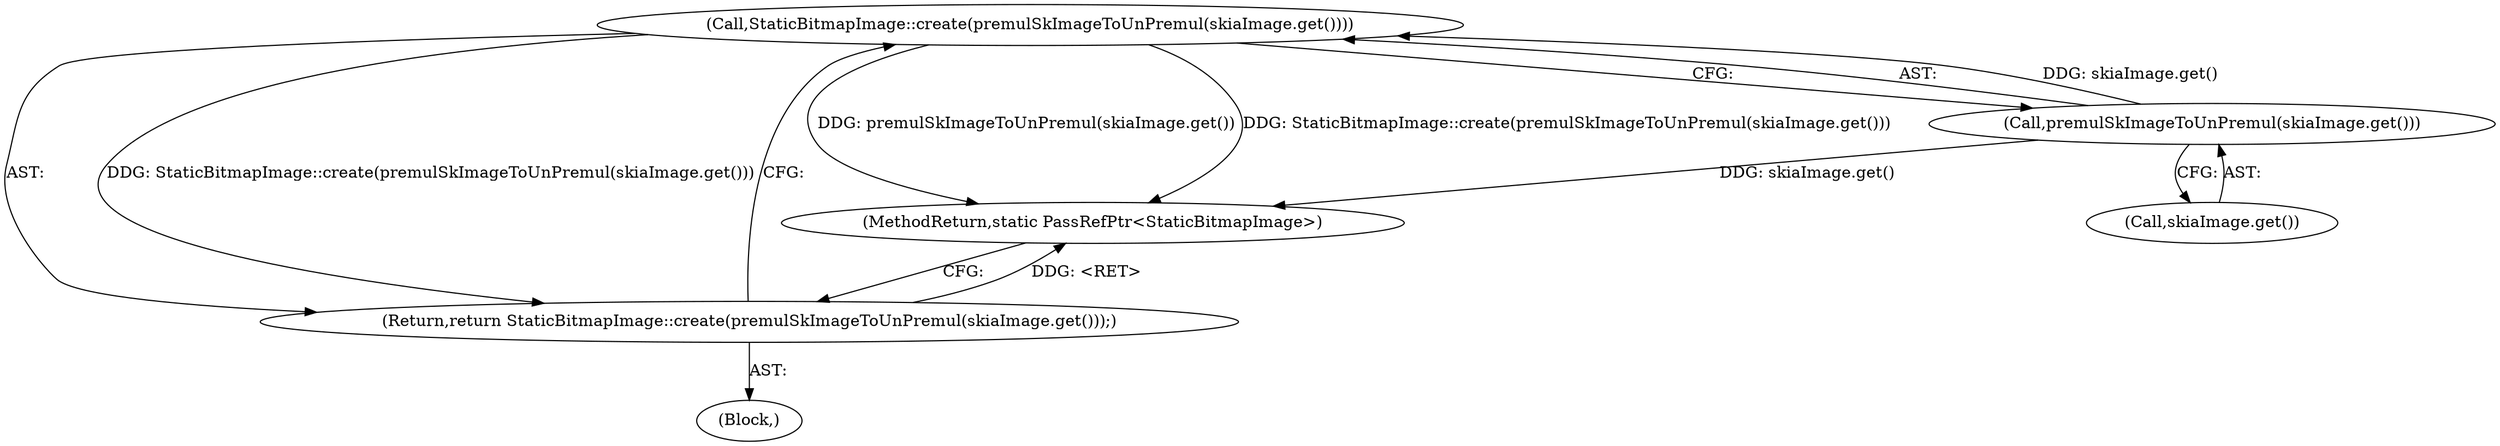 digraph "0_Chrome_d59a4441697f6253e7dc3f7ae5caad6e5fd2c778_1@API" {
"1000385" [label="(Call,StaticBitmapImage::create(premulSkImageToUnPremul(skiaImage.get())))"];
"1000386" [label="(Call,premulSkImageToUnPremul(skiaImage.get()))"];
"1000384" [label="(Return,return StaticBitmapImage::create(premulSkImageToUnPremul(skiaImage.get()));)"];
"1000388" [label="(MethodReturn,static PassRefPtr<StaticBitmapImage>)"];
"1000386" [label="(Call,premulSkImageToUnPremul(skiaImage.get()))"];
"1000384" [label="(Return,return StaticBitmapImage::create(premulSkImageToUnPremul(skiaImage.get()));)"];
"1000105" [label="(Block,)"];
"1000385" [label="(Call,StaticBitmapImage::create(premulSkImageToUnPremul(skiaImage.get())))"];
"1000387" [label="(Call,skiaImage.get())"];
"1000385" -> "1000384"  [label="AST: "];
"1000385" -> "1000386"  [label="CFG: "];
"1000386" -> "1000385"  [label="AST: "];
"1000384" -> "1000385"  [label="CFG: "];
"1000385" -> "1000388"  [label="DDG: premulSkImageToUnPremul(skiaImage.get())"];
"1000385" -> "1000388"  [label="DDG: StaticBitmapImage::create(premulSkImageToUnPremul(skiaImage.get()))"];
"1000385" -> "1000384"  [label="DDG: StaticBitmapImage::create(premulSkImageToUnPremul(skiaImage.get()))"];
"1000386" -> "1000385"  [label="DDG: skiaImage.get()"];
"1000386" -> "1000387"  [label="CFG: "];
"1000387" -> "1000386"  [label="AST: "];
"1000386" -> "1000388"  [label="DDG: skiaImage.get()"];
"1000384" -> "1000105"  [label="AST: "];
"1000388" -> "1000384"  [label="CFG: "];
"1000384" -> "1000388"  [label="DDG: <RET>"];
}
